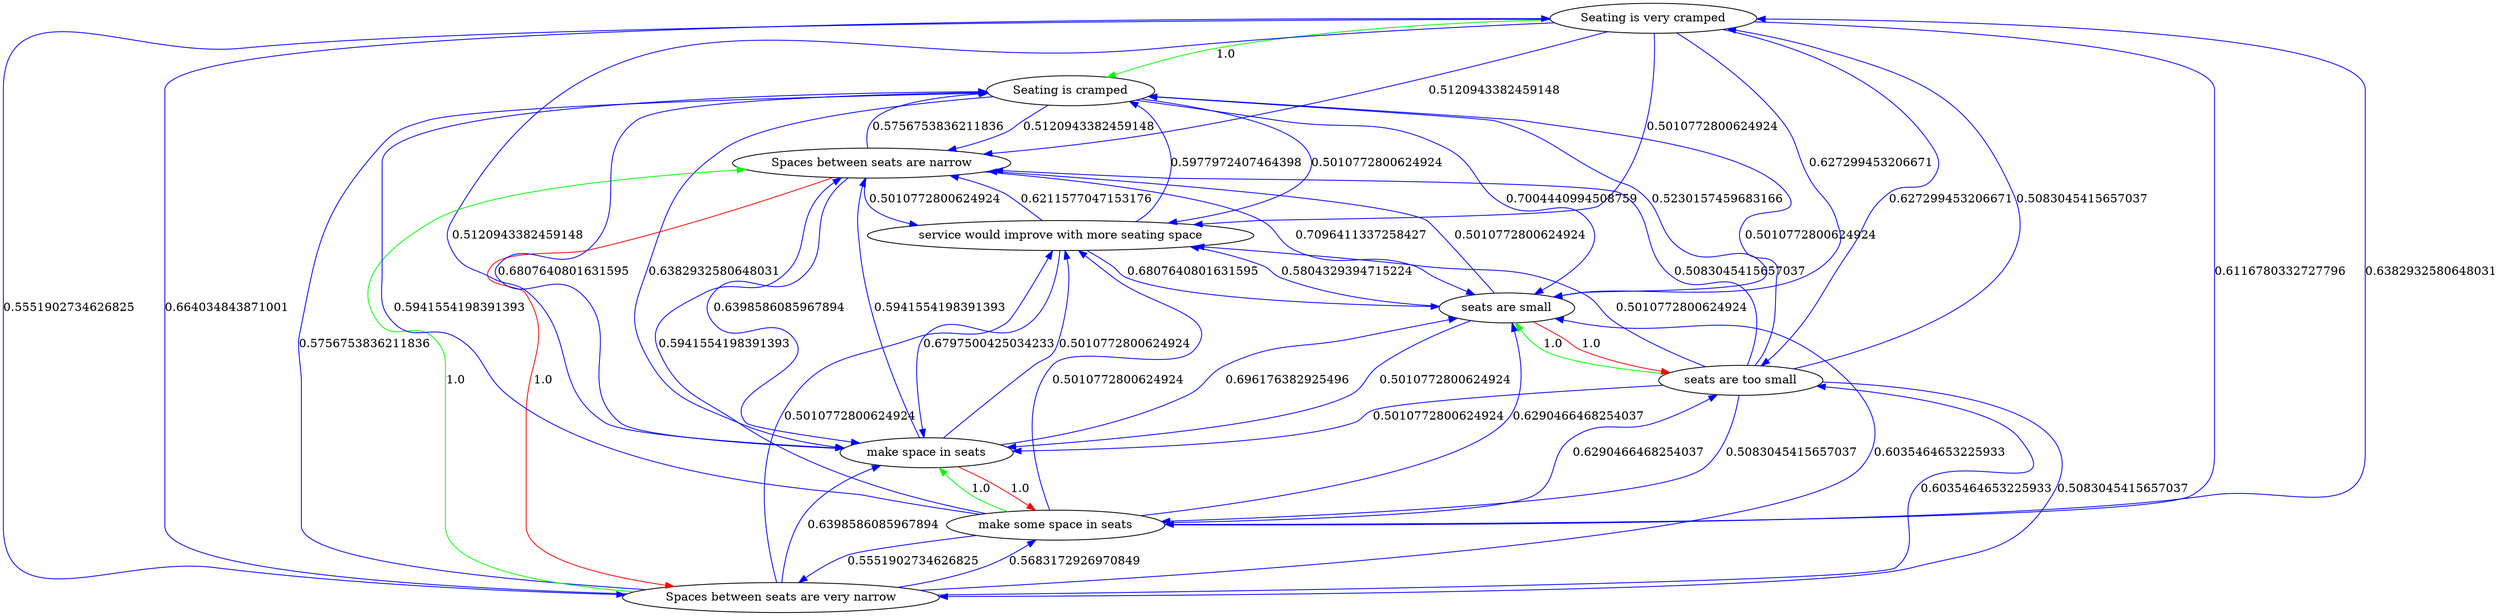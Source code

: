 digraph rawGraph {
"Seating is very cramped";"Seating is cramped";"Spaces between seats are very narrow";"Spaces between seats are narrow";"make some space in seats";"make space in seats";"seats are too small";"seats are small";"service would improve with more seating space";"Seating is very cramped" -> "Seating is cramped" [label=1.0] [color=green]
"Spaces between seats are very narrow" -> "Spaces between seats are narrow" [label=1.0] [color=green]
"Spaces between seats are narrow" -> "Spaces between seats are very narrow" [label=1.0] [color=red]
"Spaces between seats are narrow" -> "Seating is cramped" [label=0.5756753836211836] [color=blue]
"Seating is cramped" -> "Spaces between seats are narrow" [label=0.5120943382459148] [color=blue]
"Spaces between seats are very narrow" -> "Seating is very cramped" [label=0.664034843871001] [color=blue]
"Seating is very cramped" -> "Spaces between seats are narrow" [label=0.5120943382459148] [color=blue]
"Spaces between seats are very narrow" -> "Seating is cramped" [label=0.5756753836211836] [color=blue]
"make some space in seats" -> "make space in seats" [label=1.0] [color=green]
"make space in seats" -> "make some space in seats" [label=1.0] [color=red]
"Spaces between seats are narrow" -> "make space in seats" [label=0.6398586085967894] [color=blue]
"make space in seats" -> "Spaces between seats are narrow" [label=0.5941554198391393] [color=blue]
"Spaces between seats are very narrow" -> "make some space in seats" [label=0.5683172926970849] [color=blue]
"make some space in seats" -> "Spaces between seats are very narrow" [label=0.5551902734626825] [color=blue]
"make space in seats" -> "Seating is cramped" [label=0.6807640801631595] [color=blue]
"Seating is cramped" -> "make space in seats" [label=0.6382932580648031] [color=blue]
"Seating is very cramped" -> "make some space in seats" [label=0.6116780332727796] [color=blue]
"make some space in seats" -> "Seating is very cramped" [label=0.6382932580648031] [color=blue]
"Seating is very cramped" -> "make space in seats" [label=0.5120943382459148] [color=blue]
"Seating is very cramped" -> "Spaces between seats are very narrow" [label=0.5551902734626825] [color=blue]
"Spaces between seats are very narrow" -> "make space in seats" [label=0.6398586085967894] [color=blue]
"make some space in seats" -> "Spaces between seats are narrow" [label=0.5941554198391393] [color=blue]
"make some space in seats" -> "Seating is cramped" [label=0.5941554198391393] [color=blue]
"seats are too small" -> "seats are small" [label=1.0] [color=green]
"seats are small" -> "seats are too small" [label=1.0] [color=red]
"make space in seats" -> "seats are small" [label=0.696176382925496] [color=blue]
"seats are small" -> "make space in seats" [label=0.5010772800624924] [color=blue]
"make some space in seats" -> "seats are too small" [label=0.6290466468254037] [color=blue]
"seats are too small" -> "make some space in seats" [label=0.5083045415657037] [color=blue]
"Spaces between seats are narrow" -> "seats are small" [label=0.7096411337258427] [color=blue]
"Spaces between seats are very narrow" -> "seats are too small" [label=0.6035464653225933] [color=blue]
"seats are small" -> "Seating is cramped" [label=0.5230157459683166] [color=blue]
"Seating is cramped" -> "seats are small" [label=0.7004440994508759] [color=blue]
"Seating is very cramped" -> "seats are too small" [label=0.627299453206671] [color=blue]
"Seating is very cramped" -> "seats are small" [label=0.627299453206671] [color=blue]
"Spaces between seats are very narrow" -> "seats are small" [label=0.6035464653225933] [color=blue]
"make some space in seats" -> "seats are small" [label=0.6290466468254037] [color=blue]
"seats are too small" -> "Spaces between seats are narrow" [label=0.5083045415657037] [color=blue]
"seats are too small" -> "make space in seats" [label=0.5010772800624924] [color=blue]
"seats are too small" -> "Spaces between seats are very narrow" [label=0.5083045415657037] [color=blue]
"seats are too small" -> "Seating is cramped" [label=0.5010772800624924] [color=blue]
"seats are too small" -> "Seating is very cramped" [label=0.5083045415657037] [color=blue]
"seats are small" -> "Spaces between seats are narrow" [label=0.5010772800624924] [color=blue]
"service would improve with more seating space" -> "make space in seats" [label=0.6797500425034233] [color=blue]
"service would improve with more seating space" -> "Spaces between seats are narrow" [label=0.6211577047153176] [color=blue]
"seats are small" -> "service would improve with more seating space" [label=0.5804329394715224] [color=blue]
"service would improve with more seating space" -> "seats are small" [label=0.6807640801631595] [color=blue]
"service would improve with more seating space" -> "Seating is cramped" [label=0.5977972407464398] [color=blue]
"Seating is very cramped" -> "service would improve with more seating space" [label=0.5010772800624924] [color=blue]
"Seating is cramped" -> "service would improve with more seating space" [label=0.5010772800624924] [color=blue]
"Spaces between seats are very narrow" -> "service would improve with more seating space" [label=0.5010772800624924] [color=blue]
"Spaces between seats are narrow" -> "service would improve with more seating space" [label=0.5010772800624924] [color=blue]
"make some space in seats" -> "service would improve with more seating space" [label=0.5010772800624924] [color=blue]
"make space in seats" -> "service would improve with more seating space" [label=0.5010772800624924] [color=blue]
"seats are too small" -> "service would improve with more seating space" [label=0.5010772800624924] [color=blue]
}